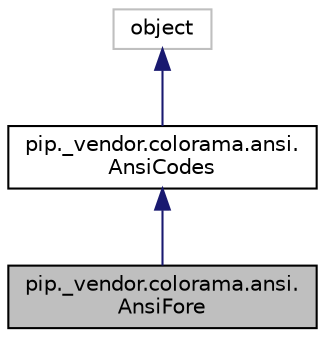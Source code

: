 digraph "pip._vendor.colorama.ansi.AnsiFore"
{
  edge [fontname="Helvetica",fontsize="10",labelfontname="Helvetica",labelfontsize="10"];
  node [fontname="Helvetica",fontsize="10",shape=record];
  Node0 [label="pip._vendor.colorama.ansi.\lAnsiFore",height=0.2,width=0.4,color="black", fillcolor="grey75", style="filled", fontcolor="black"];
  Node1 -> Node0 [dir="back",color="midnightblue",fontsize="10",style="solid",fontname="Helvetica"];
  Node1 [label="pip._vendor.colorama.ansi.\lAnsiCodes",height=0.2,width=0.4,color="black", fillcolor="white", style="filled",URL="$classpip_1_1__vendor_1_1colorama_1_1ansi_1_1_ansi_codes.html"];
  Node2 -> Node1 [dir="back",color="midnightblue",fontsize="10",style="solid",fontname="Helvetica"];
  Node2 [label="object",height=0.2,width=0.4,color="grey75", fillcolor="white", style="filled"];
}
